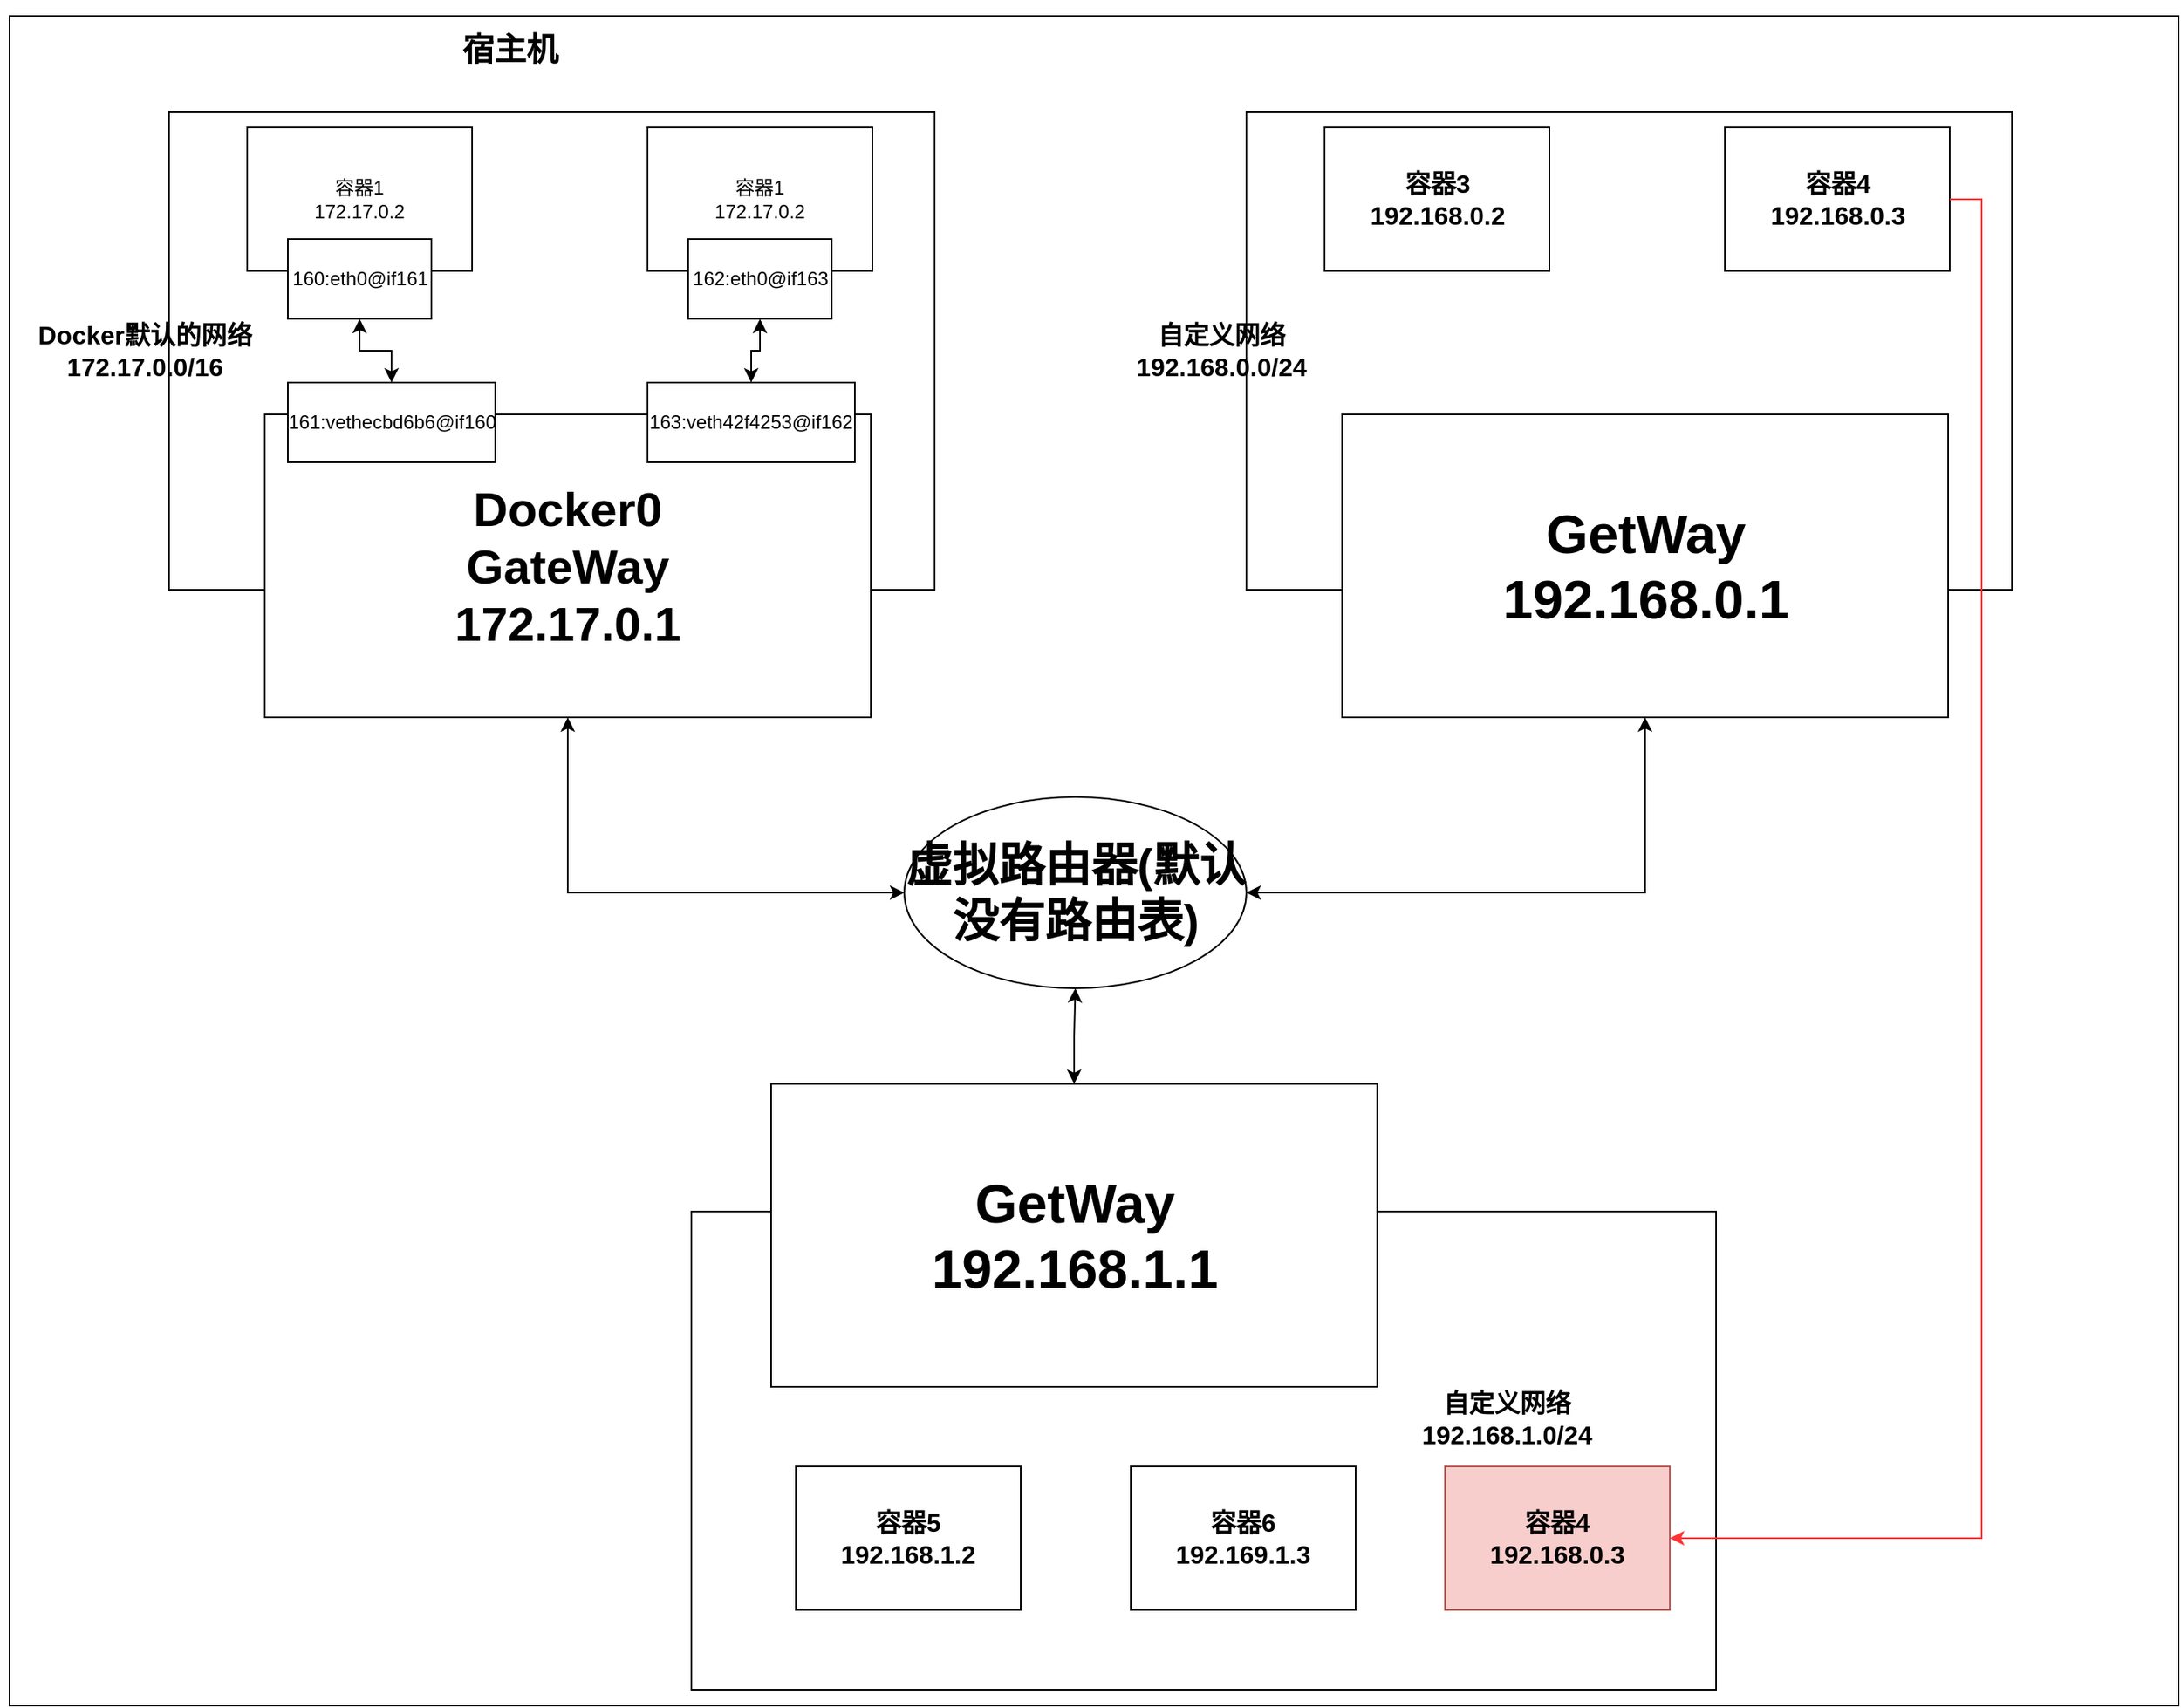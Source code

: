 <mxfile version="15.2.7" type="device"><diagram id="bo3mQMDbmiX_E0GcSD9t" name="第 1 页"><mxGraphModel dx="1707" dy="987" grid="1" gridSize="10" guides="1" tooltips="1" connect="1" arrows="1" fold="1" page="1" pageScale="1" pageWidth="827" pageHeight="1169" math="0" shadow="0"><root><mxCell id="0"/><mxCell id="1" parent="0"/><mxCell id="LsAecZkX4cEljrN1a9up-1" value="" style="rounded=0;whiteSpace=wrap;html=1;" parent="1" vertex="1"><mxGeometry x="100" y="20" width="1360" height="1060" as="geometry"/></mxCell><mxCell id="LsAecZkX4cEljrN1a9up-2" value="&lt;b&gt;&lt;font style=&quot;font-size: 20px&quot;&gt;宿主机&lt;/font&gt;&lt;/b&gt;" style="text;html=1;strokeColor=none;fillColor=none;align=center;verticalAlign=middle;whiteSpace=wrap;rounded=0;" parent="1" vertex="1"><mxGeometry x="339" y="10" width="150" height="60" as="geometry"/></mxCell><mxCell id="LsAecZkX4cEljrN1a9up-3" value="" style="rounded=0;whiteSpace=wrap;html=1;" parent="1" vertex="1"><mxGeometry x="200" y="80" width="480" height="300" as="geometry"/></mxCell><mxCell id="LsAecZkX4cEljrN1a9up-4" value="&lt;b&gt;&lt;font style=&quot;font-size: 16px&quot;&gt;Docker默认的网络&lt;br&gt;172.17.0.0/16&lt;/font&gt;&lt;/b&gt;" style="text;html=1;strokeColor=none;fillColor=none;align=center;verticalAlign=middle;whiteSpace=wrap;rounded=0;" parent="1" vertex="1"><mxGeometry x="94.5" y="210" width="180" height="40" as="geometry"/></mxCell><mxCell id="zD73QTdjelSACcGHXmhf-11" style="edgeStyle=orthogonalEdgeStyle;rounded=0;orthogonalLoop=1;jettySize=auto;html=1;exitX=0.5;exitY=1;exitDx=0;exitDy=0;entryX=0;entryY=0.5;entryDx=0;entryDy=0;startArrow=classic;startFill=1;" parent="1" source="LsAecZkX4cEljrN1a9up-6" target="zD73QTdjelSACcGHXmhf-7" edge="1"><mxGeometry relative="1" as="geometry"/></mxCell><mxCell id="LsAecZkX4cEljrN1a9up-6" value="&lt;b style=&quot;font-size: 30px&quot;&gt;Docker0&lt;br&gt;GateWay&lt;br&gt;172.17.0.1&lt;/b&gt;" style="rounded=0;whiteSpace=wrap;html=1;" parent="1" vertex="1"><mxGeometry x="260" y="270" width="380" height="190" as="geometry"/></mxCell><mxCell id="LsAecZkX4cEljrN1a9up-8" value="容器1&lt;br&gt;172.17.0.2" style="rounded=0;whiteSpace=wrap;html=1;" parent="1" vertex="1"><mxGeometry x="249" y="90" width="141" height="90" as="geometry"/></mxCell><mxCell id="LsAecZkX4cEljrN1a9up-14" style="edgeStyle=orthogonalEdgeStyle;rounded=0;orthogonalLoop=1;jettySize=auto;html=1;exitX=0.5;exitY=1;exitDx=0;exitDy=0;startArrow=classic;startFill=1;" parent="1" source="LsAecZkX4cEljrN1a9up-9" target="LsAecZkX4cEljrN1a9up-10" edge="1"><mxGeometry relative="1" as="geometry"/></mxCell><mxCell id="LsAecZkX4cEljrN1a9up-9" value="160:eth0@if161" style="rounded=0;whiteSpace=wrap;html=1;" parent="1" vertex="1"><mxGeometry x="274.5" y="160" width="90" height="50" as="geometry"/></mxCell><mxCell id="LsAecZkX4cEljrN1a9up-10" value="161:vethecbd6b6@if160" style="rounded=0;whiteSpace=wrap;html=1;" parent="1" vertex="1"><mxGeometry x="274.5" y="250" width="130" height="50" as="geometry"/></mxCell><mxCell id="LsAecZkX4cEljrN1a9up-11" value="容器1&lt;br&gt;172.17.0.2" style="rounded=0;whiteSpace=wrap;html=1;" parent="1" vertex="1"><mxGeometry x="500" y="90" width="141" height="90" as="geometry"/></mxCell><mxCell id="LsAecZkX4cEljrN1a9up-15" style="edgeStyle=orthogonalEdgeStyle;rounded=0;orthogonalLoop=1;jettySize=auto;html=1;exitX=0.5;exitY=1;exitDx=0;exitDy=0;entryX=0.5;entryY=0;entryDx=0;entryDy=0;startArrow=classic;startFill=1;" parent="1" source="LsAecZkX4cEljrN1a9up-12" target="LsAecZkX4cEljrN1a9up-13" edge="1"><mxGeometry relative="1" as="geometry"/></mxCell><mxCell id="LsAecZkX4cEljrN1a9up-12" value="162:eth0@if163" style="rounded=0;whiteSpace=wrap;html=1;" parent="1" vertex="1"><mxGeometry x="525.5" y="160" width="90" height="50" as="geometry"/></mxCell><mxCell id="LsAecZkX4cEljrN1a9up-13" value="163:veth42f4253@if162" style="rounded=0;whiteSpace=wrap;html=1;" parent="1" vertex="1"><mxGeometry x="500" y="250" width="130" height="50" as="geometry"/></mxCell><mxCell id="u7rPydvjQhAxEG5LWMVy-1" value="" style="rounded=0;whiteSpace=wrap;html=1;" parent="1" vertex="1"><mxGeometry x="875.5" y="80" width="480" height="300" as="geometry"/></mxCell><mxCell id="u7rPydvjQhAxEG5LWMVy-2" value="&lt;b&gt;&lt;font style=&quot;font-size: 16px&quot;&gt;自定义网络&lt;br&gt;192.168.0.0/24&lt;br&gt;&lt;/font&gt;&lt;/b&gt;" style="text;html=1;strokeColor=none;fillColor=none;align=center;verticalAlign=middle;whiteSpace=wrap;rounded=0;" parent="1" vertex="1"><mxGeometry x="770" y="210" width="180" height="40" as="geometry"/></mxCell><mxCell id="zD73QTdjelSACcGHXmhf-10" style="edgeStyle=orthogonalEdgeStyle;rounded=0;orthogonalLoop=1;jettySize=auto;html=1;exitX=0.5;exitY=1;exitDx=0;exitDy=0;entryX=1;entryY=0.5;entryDx=0;entryDy=0;startArrow=classic;startFill=1;" parent="1" source="u7rPydvjQhAxEG5LWMVy-4" target="zD73QTdjelSACcGHXmhf-7" edge="1"><mxGeometry relative="1" as="geometry"/></mxCell><mxCell id="u7rPydvjQhAxEG5LWMVy-4" value="&lt;font style=&quot;font-size: 34px&quot;&gt;&lt;b&gt;GetWay&lt;br&gt;192.168.0.1&lt;/b&gt;&lt;/font&gt;" style="rounded=0;whiteSpace=wrap;html=1;" parent="1" vertex="1"><mxGeometry x="935.5" y="270" width="380" height="190" as="geometry"/></mxCell><mxCell id="u7rPydvjQhAxEG5LWMVy-6" value="&lt;b style=&quot;font-size: 16px&quot;&gt;容器3&lt;br&gt;192.168.0.2&lt;/b&gt;" style="rounded=0;whiteSpace=wrap;html=1;" parent="1" vertex="1"><mxGeometry x="924.5" y="90" width="141" height="90" as="geometry"/></mxCell><mxCell id="u7rPydvjQhAxEG5LWMVy-10" value="&lt;b style=&quot;font-size: 16px&quot;&gt;容器4&lt;br&gt;192.168.0.3&lt;/b&gt;" style="rounded=0;whiteSpace=wrap;html=1;" parent="1" vertex="1"><mxGeometry x="1175.5" y="90" width="141" height="90" as="geometry"/></mxCell><mxCell id="zD73QTdjelSACcGHXmhf-1" value="" style="rounded=0;whiteSpace=wrap;html=1;" parent="1" vertex="1"><mxGeometry x="527.5" y="770" width="642.5" height="300" as="geometry"/></mxCell><mxCell id="zD73QTdjelSACcGHXmhf-9" style="edgeStyle=orthogonalEdgeStyle;rounded=0;orthogonalLoop=1;jettySize=auto;html=1;exitX=0.5;exitY=0;exitDx=0;exitDy=0;entryX=0.5;entryY=1;entryDx=0;entryDy=0;startArrow=classic;startFill=1;" parent="1" source="zD73QTdjelSACcGHXmhf-2" target="zD73QTdjelSACcGHXmhf-7" edge="1"><mxGeometry relative="1" as="geometry"/></mxCell><mxCell id="zD73QTdjelSACcGHXmhf-2" value="&lt;font style=&quot;font-size: 34px&quot;&gt;&lt;b&gt;GetWay&lt;br&gt;192.168.1.1&lt;/b&gt;&lt;/font&gt;" style="rounded=0;whiteSpace=wrap;html=1;" parent="1" vertex="1"><mxGeometry x="577.5" y="690" width="380" height="190" as="geometry"/></mxCell><mxCell id="zD73QTdjelSACcGHXmhf-3" value="&lt;b style=&quot;font-size: 16px&quot;&gt;容器5&lt;br&gt;192.168.1.2&lt;/b&gt;" style="rounded=0;whiteSpace=wrap;html=1;" parent="1" vertex="1"><mxGeometry x="593" y="930" width="141" height="90" as="geometry"/></mxCell><mxCell id="zD73QTdjelSACcGHXmhf-4" value="&lt;b style=&quot;font-size: 16px&quot;&gt;容器6&lt;br&gt;192.169.1.3&lt;/b&gt;" style="rounded=0;whiteSpace=wrap;html=1;" parent="1" vertex="1"><mxGeometry x="803" y="930" width="141" height="90" as="geometry"/></mxCell><mxCell id="zD73QTdjelSACcGHXmhf-5" value="&lt;b&gt;&lt;font style=&quot;font-size: 16px&quot;&gt;自定义网络&lt;br&gt;192.168.1.0/24&lt;br&gt;&lt;/font&gt;&lt;/b&gt;" style="text;html=1;strokeColor=none;fillColor=none;align=center;verticalAlign=middle;whiteSpace=wrap;rounded=0;" parent="1" vertex="1"><mxGeometry x="948.5" y="880" width="180" height="40" as="geometry"/></mxCell><mxCell id="zD73QTdjelSACcGHXmhf-7" value="&lt;b&gt;&lt;font style=&quot;font-size: 29px&quot;&gt;虚拟路由器(默认没有路由表)&lt;/font&gt;&lt;/b&gt;" style="ellipse;whiteSpace=wrap;html=1;" parent="1" vertex="1"><mxGeometry x="661" y="510" width="214.5" height="120" as="geometry"/></mxCell><mxCell id="s8Vms1G2qMikzAkB4MBF-5" value="&lt;b style=&quot;font-size: 16px&quot;&gt;容器4&lt;br&gt;192.168.0.3&lt;/b&gt;" style="rounded=0;whiteSpace=wrap;html=1;fillColor=#f8cecc;strokeColor=#b85450;" vertex="1" parent="1"><mxGeometry x="1000" y="930" width="141" height="90" as="geometry"/></mxCell><mxCell id="s8Vms1G2qMikzAkB4MBF-6" style="edgeStyle=orthogonalEdgeStyle;rounded=0;orthogonalLoop=1;jettySize=auto;html=1;exitX=1;exitY=0.5;exitDx=0;exitDy=0;entryX=1;entryY=0.5;entryDx=0;entryDy=0;startArrow=none;startFill=0;strokeColor=#FF3333;" edge="1" parent="1" source="u7rPydvjQhAxEG5LWMVy-10" target="s8Vms1G2qMikzAkB4MBF-5"><mxGeometry relative="1" as="geometry"/></mxCell></root></mxGraphModel></diagram></mxfile>